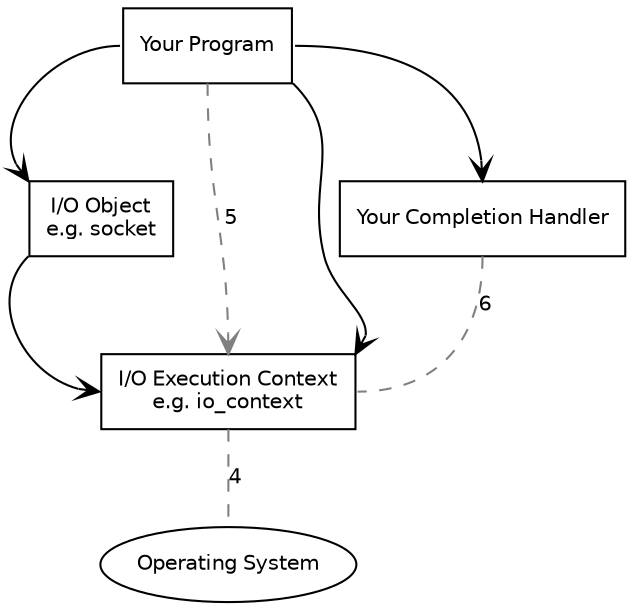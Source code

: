 digraph g
{
  graph
    [
      nodesep="0.2"
    ];

  edge
    [
      fontname="Helvetica",
      fontsize=10,
      labelfontname="Helvetica",
      labelfontsize=10
    ];

  node
    [
      fontname="Helvetica",
      fontsize=10,
      shape=box
    ];

  edge
    [
      arrowhead="open"
    ]

  // Program elements.
  {
    operating_system [ label="Operating System", shape=ellipse ];
    io_context [ label="I/O Execution Context\ne.g. io_context" ];
    io_object [ label="I/O Object\ne.g. socket" ];
    your_program [ label="Your Program" ];
    your_completion_handler [ label="Your Completion Handler" ];
  }

  // Owning relationships.
  {
    edge [ arrowtail="diamond" ];
    your_program:e -> your_completion_handler:n;
    your_program:w -> io_object:nw;
    your_program:se -> io_context:ne;
  }

  // Non-owning relationships;
  {
    io_object:sw -> io_context:w;
  }

  // Visible actions.
  {
    edge [ style="dashed", color="#808080" ];

    // Forward actions.
    {
      your_program:s -> io_context:n [ label="5" ];
    }

    // Reverse actions.
    {
      edge [ arrowhead="none", arrowtail="open" ];
      io_context:s -> operating_system:n [ label="4" ];
      your_completion_handler:s -> io_context:e [ label="6" ];
    }
  }

  // Invisible actions.
  {
    edge [ style="invis" ];

    // Forward actions.
    {
      your_program:sw -> io_object:n [ label="1" ];
      io_object:s -> io_context:nw [ label="2" ];
      //io_context:s -> operating_system:n [ label="3" ];
    }
  }
}
